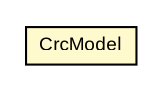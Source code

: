 #!/usr/local/bin/dot
#
# Class diagram 
# Generated by UMLGraph version R5_7_2-3-gee82a7 (http://www.umlgraph.org/)
#

digraph G {
	edge [fontname="arial",fontsize=10,labelfontname="arial",labelfontsize=10];
	node [fontname="arial",fontsize=10,shape=plaintext];
	nodesep=0.25;
	ranksep=0.5;
	// com.st.st25sdk.CrcModel
	c5290 [label=<<table title="com.st.st25sdk.CrcModel" border="0" cellborder="1" cellspacing="0" cellpadding="2" port="p" bgcolor="lemonChiffon" href="./CrcModel.html">
		<tr><td><table border="0" cellspacing="0" cellpadding="1">
<tr><td align="center" balign="center"> CrcModel </td></tr>
		</table></td></tr>
		</table>>, URL="./CrcModel.html", fontname="arial", fontcolor="black", fontsize=9.0];
}

